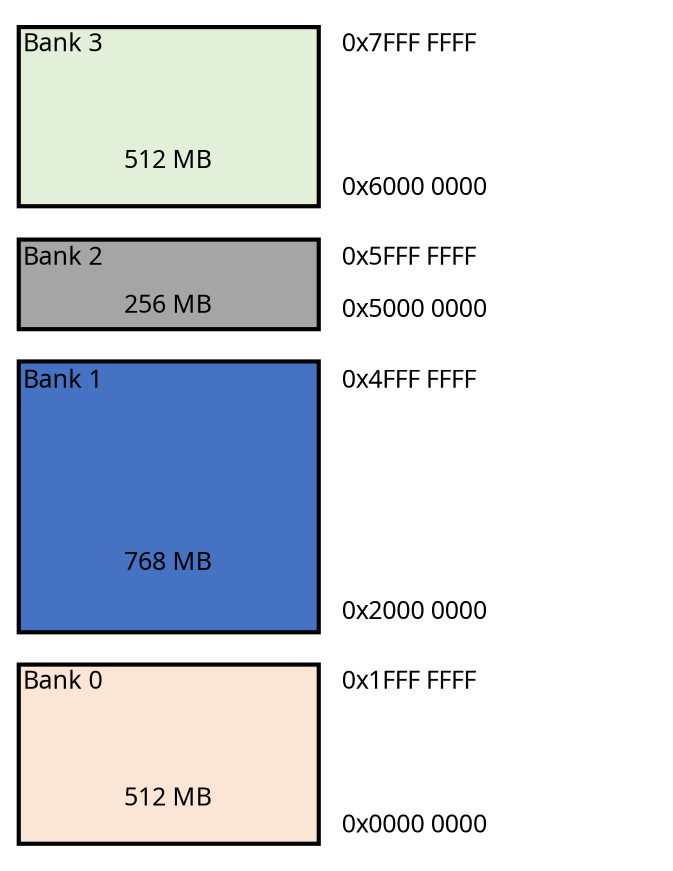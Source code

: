 
digraph memory {
    ranksep = 0;
    nodesep = 0;
    graph [
        pad = 0.125;
        bgcolor = "#ffffff";
    ];
    node [
        shape=rect,
        penwidth=2,
        fontname="Optima, Rachana, Sawasdee, sans-serif",
        fontsize = 12
    ];
    edge [
        fontname="Optima, Rachana, Sawasdee, sans-serif",
        style=invis
    ];

    {
        rank = same;
        region60000000;
        region60000000right [ label=<<table cellborder="0" cellspacing="0" cellpadding="2" border="0" fixedsize="false" color="blue" height="86.40" width="144.00"><tr><td colspan="3" align="left" valign="top" width="144" height="43.199999999999996">0x7FFF FFFF</td></tr><tr><td colspan="3" align="left" valign="bottom" width="144" height="43.199999999999996">0x6000 0000</td></tr></table>> labelloc=c, labeljust=c, shape=none ];
    }
    region60000000 [ width=2.00, height=1.20, fixedsize=true ];
    region60000000 [ label=<<table cellborder="0" cellspacing="0" cellpadding="2" border="0" fixedsize="false" color="blue" height="86.40" width="144.00"><tr><td colspan="3" align="left" valign="top" width="144" height="43.199999999999996">Bank 3</td></tr><tr><td colspan="3" align="center" valign="middle" width="144" height="43.199999999999996">512 MB</td></tr></table>> labelloc=c labeljust=c ];
    region60000000 [ fillcolor="#e2efd9", color="#000000", penwidth="2.0", style="filled" ];

    {
        rank = same;
        region50000000;
        region50000000right [ label=<<table cellborder="0" cellspacing="0" cellpadding="2" border="0" fixedsize="false" color="blue" height="43.20" width="144.00"><tr><td colspan="3" align="left" valign="top" width="144" height="21.599999999999998">0x5FFF FFFF</td></tr><tr><td colspan="3" align="left" valign="bottom" width="144" height="21.599999999999998">0x5000 0000</td></tr></table>> labelloc=c, labeljust=c, shape=none ];
    }
    region50000000 [ width=2.00, height=0.60, fixedsize=true ];
    region50000000 [ label=<<table cellborder="0" cellspacing="0" cellpadding="2" border="0" fixedsize="false" color="blue" height="43.20" width="144.00"><tr><td colspan="3" align="left" valign="top" width="144" height="21.599999999999998">Bank 2</td></tr><tr><td colspan="3" align="center" valign="middle" width="144" height="21.599999999999998">256 MB</td></tr></table>> labelloc=c labeljust=c ];
    region50000000 [ fillcolor="#a5a5a5", color="#000000", penwidth="2.0", style="filled" ];
    region60000000 -> region50000000;

    {
        rank = same;
        region20000000;
        region20000000right [ label=<<table cellborder="0" cellspacing="0" cellpadding="2" border="0" fixedsize="false" color="blue" height="129.60" width="144.00"><tr><td colspan="3" align="left" valign="top" width="144" height="64.8">0x4FFF FFFF</td></tr><tr><td colspan="3" align="left" valign="bottom" width="144" height="64.8">0x2000 0000</td></tr></table>> labelloc=c, labeljust=c, shape=none ];
    }
    region20000000 [ width=2.00, height=1.80, fixedsize=true ];
    region20000000 [ label=<<table cellborder="0" cellspacing="0" cellpadding="2" border="0" fixedsize="false" color="blue" height="129.60" width="144.00"><tr><td colspan="3" align="left" valign="top" width="144" height="64.8">Bank 1</td></tr><tr><td colspan="3" align="center" valign="middle" width="144" height="64.8">768 MB</td></tr></table>> labelloc=c labeljust=c ];
    region20000000 [ fillcolor="#4672c4", color="#000000", penwidth="2.0", style="filled" ];
    region50000000 -> region20000000;

    {
        rank = same;
        region00000000;
        region00000000right [ label=<<table cellborder="0" cellspacing="0" cellpadding="2" border="0" fixedsize="false" color="blue" height="86.40" width="144.00"><tr><td colspan="3" align="left" valign="top" width="144" height="43.199999999999996">0x1FFF FFFF</td></tr><tr><td colspan="3" align="left" valign="bottom" width="144" height="43.199999999999996">0x0000 0000</td></tr></table>> labelloc=c, labeljust=c, shape=none ];
    }
    region00000000 [ width=2.00, height=1.20, fixedsize=true ];
    region00000000 [ label=<<table cellborder="0" cellspacing="0" cellpadding="2" border="0" fixedsize="false" color="blue" height="86.40" width="144.00"><tr><td colspan="3" align="left" valign="top" width="144" height="43.199999999999996">Bank 0</td></tr><tr><td colspan="3" align="center" valign="middle" width="144" height="43.199999999999996">512 MB</td></tr></table>> labelloc=c labeljust=c ];
    region00000000 [ fillcolor="#fbe5d5", color="#000000", penwidth="2.0", style="filled" ];
    region20000000 -> region00000000;

}
